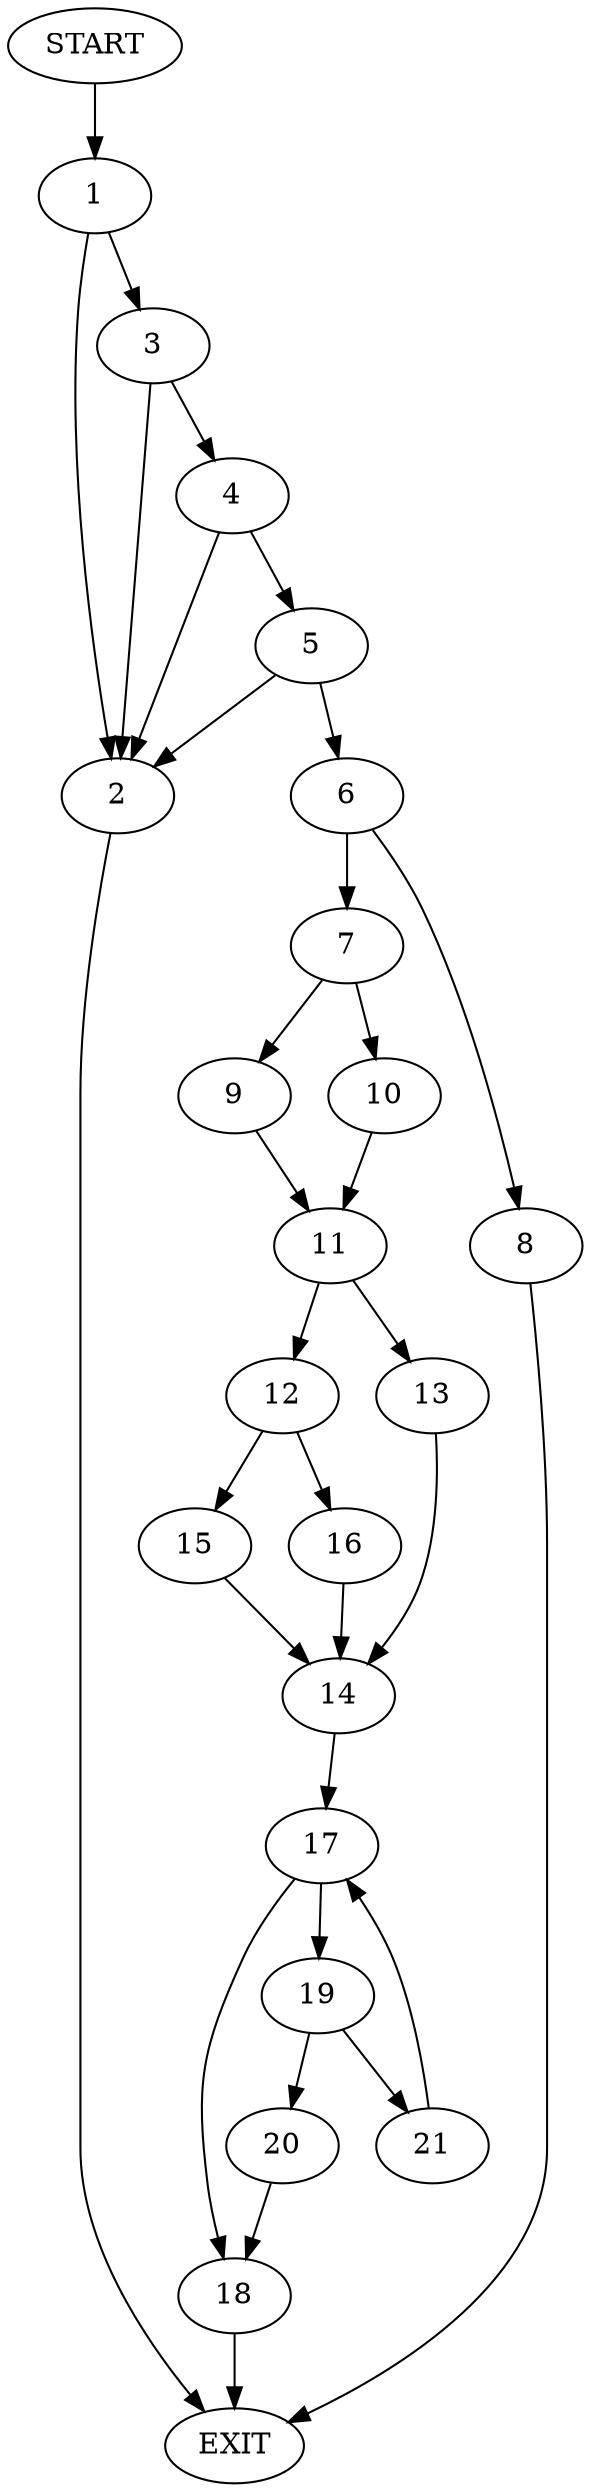 digraph {
0 [label="START"]
22 [label="EXIT"]
0 -> 1
1 -> 2
1 -> 3
3 -> 4
3 -> 2
2 -> 22
4 -> 2
4 -> 5
5 -> 2
5 -> 6
6 -> 7
6 -> 8
8 -> 22
7 -> 9
7 -> 10
10 -> 11
9 -> 11
11 -> 12
11 -> 13
13 -> 14
12 -> 15
12 -> 16
14 -> 17
15 -> 14
16 -> 14
17 -> 18
17 -> 19
19 -> 20
19 -> 21
18 -> 22
20 -> 18
21 -> 17
}
